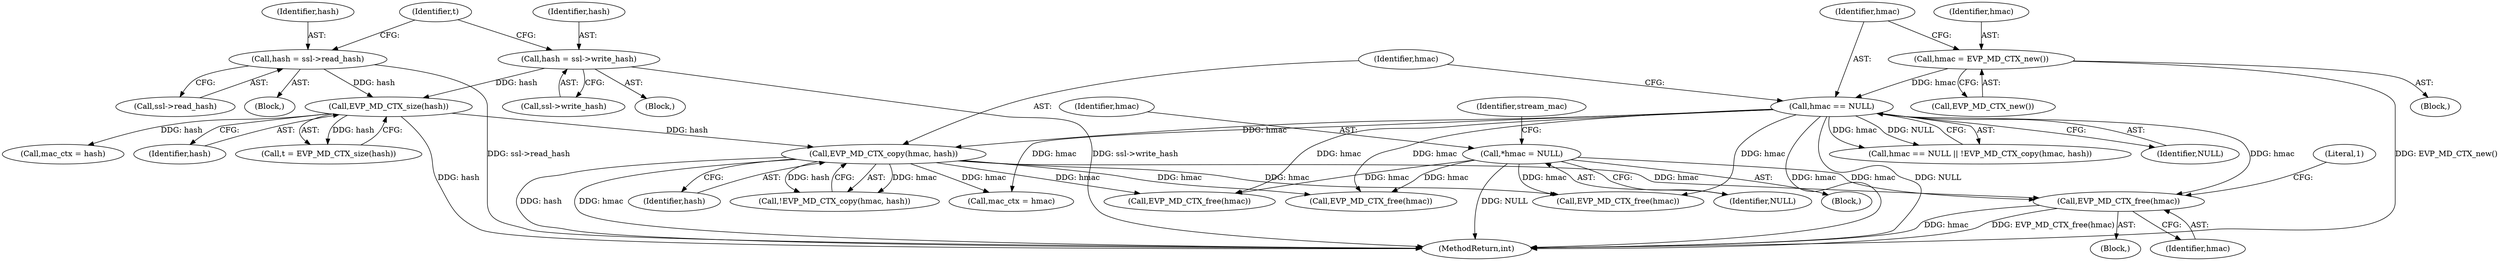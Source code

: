 digraph "0_openssl_4ad93618d26a3ea23d36ad5498ff4f59eff3a4d2_3@pointer" {
"1000370" [label="(Call,EVP_MD_CTX_free(hmac))"];
"1000114" [label="(Call,*hmac = NULL)"];
"1000188" [label="(Call,hmac == NULL)"];
"1000183" [label="(Call,hmac = EVP_MD_CTX_new())"];
"1000192" [label="(Call,EVP_MD_CTX_copy(hmac, hash))"];
"1000166" [label="(Call,EVP_MD_CTX_size(hash))"];
"1000159" [label="(Call,hash = ssl->read_hash)"];
"1000145" [label="(Call,hash = ssl->write_hash)"];
"1000167" [label="(Identifier,hash)"];
"1000183" [label="(Call,hmac = EVP_MD_CTX_new())"];
"1000145" [label="(Call,hash = ssl->write_hash)"];
"1000506" [label="(MethodReturn,int)"];
"1000159" [label="(Call,hash = ssl->read_hash)"];
"1000137" [label="(Block,)"];
"1000151" [label="(Block,)"];
"1000189" [label="(Identifier,hmac)"];
"1000374" [label="(Literal,1)"];
"1000369" [label="(Block,)"];
"1000191" [label="(Call,!EVP_MD_CTX_copy(hmac, hash))"];
"1000198" [label="(Call,mac_ctx = hmac)"];
"1000194" [label="(Identifier,hash)"];
"1000115" [label="(Identifier,hmac)"];
"1000190" [label="(Identifier,NULL)"];
"1000121" [label="(Identifier,stream_mac)"];
"1000160" [label="(Identifier,hash)"];
"1000165" [label="(Identifier,t)"];
"1000166" [label="(Call,EVP_MD_CTX_size(hash))"];
"1000188" [label="(Call,hmac == NULL)"];
"1000187" [label="(Call,hmac == NULL || !EVP_MD_CTX_copy(hmac, hash))"];
"1000114" [label="(Call,*hmac = NULL)"];
"1000185" [label="(Call,EVP_MD_CTX_new())"];
"1000192" [label="(Call,EVP_MD_CTX_copy(hmac, hash))"];
"1000147" [label="(Call,ssl->write_hash)"];
"1000371" [label="(Identifier,hmac)"];
"1000406" [label="(Call,EVP_MD_CTX_free(hmac))"];
"1000164" [label="(Call,t = EVP_MD_CTX_size(hash))"];
"1000178" [label="(Call,mac_ctx = hash)"];
"1000146" [label="(Identifier,hash)"];
"1000116" [label="(Identifier,NULL)"];
"1000108" [label="(Block,)"];
"1000161" [label="(Call,ssl->read_hash)"];
"1000335" [label="(Call,EVP_MD_CTX_free(hmac))"];
"1000193" [label="(Identifier,hmac)"];
"1000182" [label="(Block,)"];
"1000370" [label="(Call,EVP_MD_CTX_free(hmac))"];
"1000401" [label="(Call,EVP_MD_CTX_free(hmac))"];
"1000184" [label="(Identifier,hmac)"];
"1000370" -> "1000369"  [label="AST: "];
"1000370" -> "1000371"  [label="CFG: "];
"1000371" -> "1000370"  [label="AST: "];
"1000374" -> "1000370"  [label="CFG: "];
"1000370" -> "1000506"  [label="DDG: EVP_MD_CTX_free(hmac)"];
"1000370" -> "1000506"  [label="DDG: hmac"];
"1000114" -> "1000370"  [label="DDG: hmac"];
"1000188" -> "1000370"  [label="DDG: hmac"];
"1000192" -> "1000370"  [label="DDG: hmac"];
"1000114" -> "1000108"  [label="AST: "];
"1000114" -> "1000116"  [label="CFG: "];
"1000115" -> "1000114"  [label="AST: "];
"1000116" -> "1000114"  [label="AST: "];
"1000121" -> "1000114"  [label="CFG: "];
"1000114" -> "1000506"  [label="DDG: NULL"];
"1000114" -> "1000335"  [label="DDG: hmac"];
"1000114" -> "1000401"  [label="DDG: hmac"];
"1000114" -> "1000406"  [label="DDG: hmac"];
"1000188" -> "1000187"  [label="AST: "];
"1000188" -> "1000190"  [label="CFG: "];
"1000189" -> "1000188"  [label="AST: "];
"1000190" -> "1000188"  [label="AST: "];
"1000193" -> "1000188"  [label="CFG: "];
"1000187" -> "1000188"  [label="CFG: "];
"1000188" -> "1000506"  [label="DDG: NULL"];
"1000188" -> "1000506"  [label="DDG: hmac"];
"1000188" -> "1000187"  [label="DDG: hmac"];
"1000188" -> "1000187"  [label="DDG: NULL"];
"1000183" -> "1000188"  [label="DDG: hmac"];
"1000188" -> "1000192"  [label="DDG: hmac"];
"1000188" -> "1000198"  [label="DDG: hmac"];
"1000188" -> "1000335"  [label="DDG: hmac"];
"1000188" -> "1000401"  [label="DDG: hmac"];
"1000188" -> "1000406"  [label="DDG: hmac"];
"1000183" -> "1000182"  [label="AST: "];
"1000183" -> "1000185"  [label="CFG: "];
"1000184" -> "1000183"  [label="AST: "];
"1000185" -> "1000183"  [label="AST: "];
"1000189" -> "1000183"  [label="CFG: "];
"1000183" -> "1000506"  [label="DDG: EVP_MD_CTX_new()"];
"1000192" -> "1000191"  [label="AST: "];
"1000192" -> "1000194"  [label="CFG: "];
"1000193" -> "1000192"  [label="AST: "];
"1000194" -> "1000192"  [label="AST: "];
"1000191" -> "1000192"  [label="CFG: "];
"1000192" -> "1000506"  [label="DDG: hash"];
"1000192" -> "1000506"  [label="DDG: hmac"];
"1000192" -> "1000191"  [label="DDG: hmac"];
"1000192" -> "1000191"  [label="DDG: hash"];
"1000166" -> "1000192"  [label="DDG: hash"];
"1000192" -> "1000198"  [label="DDG: hmac"];
"1000192" -> "1000335"  [label="DDG: hmac"];
"1000192" -> "1000401"  [label="DDG: hmac"];
"1000192" -> "1000406"  [label="DDG: hmac"];
"1000166" -> "1000164"  [label="AST: "];
"1000166" -> "1000167"  [label="CFG: "];
"1000167" -> "1000166"  [label="AST: "];
"1000164" -> "1000166"  [label="CFG: "];
"1000166" -> "1000506"  [label="DDG: hash"];
"1000166" -> "1000164"  [label="DDG: hash"];
"1000159" -> "1000166"  [label="DDG: hash"];
"1000145" -> "1000166"  [label="DDG: hash"];
"1000166" -> "1000178"  [label="DDG: hash"];
"1000159" -> "1000151"  [label="AST: "];
"1000159" -> "1000161"  [label="CFG: "];
"1000160" -> "1000159"  [label="AST: "];
"1000161" -> "1000159"  [label="AST: "];
"1000165" -> "1000159"  [label="CFG: "];
"1000159" -> "1000506"  [label="DDG: ssl->read_hash"];
"1000145" -> "1000137"  [label="AST: "];
"1000145" -> "1000147"  [label="CFG: "];
"1000146" -> "1000145"  [label="AST: "];
"1000147" -> "1000145"  [label="AST: "];
"1000165" -> "1000145"  [label="CFG: "];
"1000145" -> "1000506"  [label="DDG: ssl->write_hash"];
}
